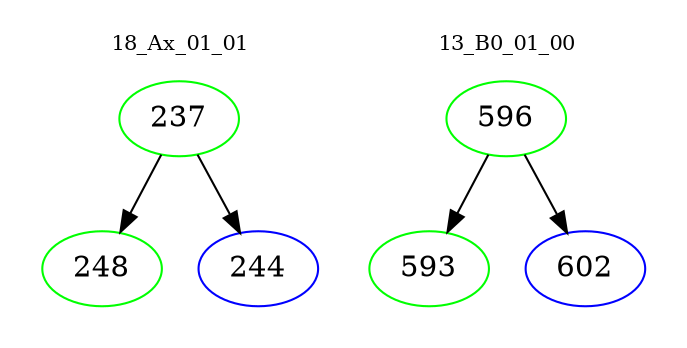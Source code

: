 digraph{
subgraph cluster_0 {
color = white
label = "18_Ax_01_01";
fontsize=10;
T0_237 [label="237", color="green"]
T0_237 -> T0_248 [color="black"]
T0_248 [label="248", color="green"]
T0_237 -> T0_244 [color="black"]
T0_244 [label="244", color="blue"]
}
subgraph cluster_1 {
color = white
label = "13_B0_01_00";
fontsize=10;
T1_596 [label="596", color="green"]
T1_596 -> T1_593 [color="black"]
T1_593 [label="593", color="green"]
T1_596 -> T1_602 [color="black"]
T1_602 [label="602", color="blue"]
}
}
